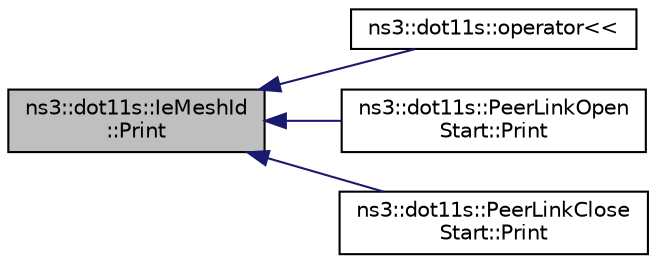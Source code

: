 digraph "ns3::dot11s::IeMeshId::Print"
{
  edge [fontname="Helvetica",fontsize="10",labelfontname="Helvetica",labelfontsize="10"];
  node [fontname="Helvetica",fontsize="10",shape=record];
  rankdir="LR";
  Node1 [label="ns3::dot11s::IeMeshId\l::Print",height=0.2,width=0.4,color="black", fillcolor="grey75", style="filled", fontcolor="black"];
  Node1 -> Node2 [dir="back",color="midnightblue",fontsize="10",style="solid"];
  Node2 [label="ns3::dot11s::operator\<\<",height=0.2,width=0.4,color="black", fillcolor="white", style="filled",URL="$dc/d88/namespacens3_1_1dot11s.html#a105b67e6a433a9b868bd7886afc8b8ee"];
  Node1 -> Node3 [dir="back",color="midnightblue",fontsize="10",style="solid"];
  Node3 [label="ns3::dot11s::PeerLinkOpen\lStart::Print",height=0.2,width=0.4,color="black", fillcolor="white", style="filled",URL="$da/d35/classns3_1_1dot11s_1_1PeerLinkOpenStart.html#a3c932b3ccf1b63a44775ffa7364352be"];
  Node1 -> Node4 [dir="back",color="midnightblue",fontsize="10",style="solid"];
  Node4 [label="ns3::dot11s::PeerLinkClose\lStart::Print",height=0.2,width=0.4,color="black", fillcolor="white", style="filled",URL="$d1/d01/classns3_1_1dot11s_1_1PeerLinkCloseStart.html#a5d84a658b408cd49ea15ca9813dfdcd5"];
}
